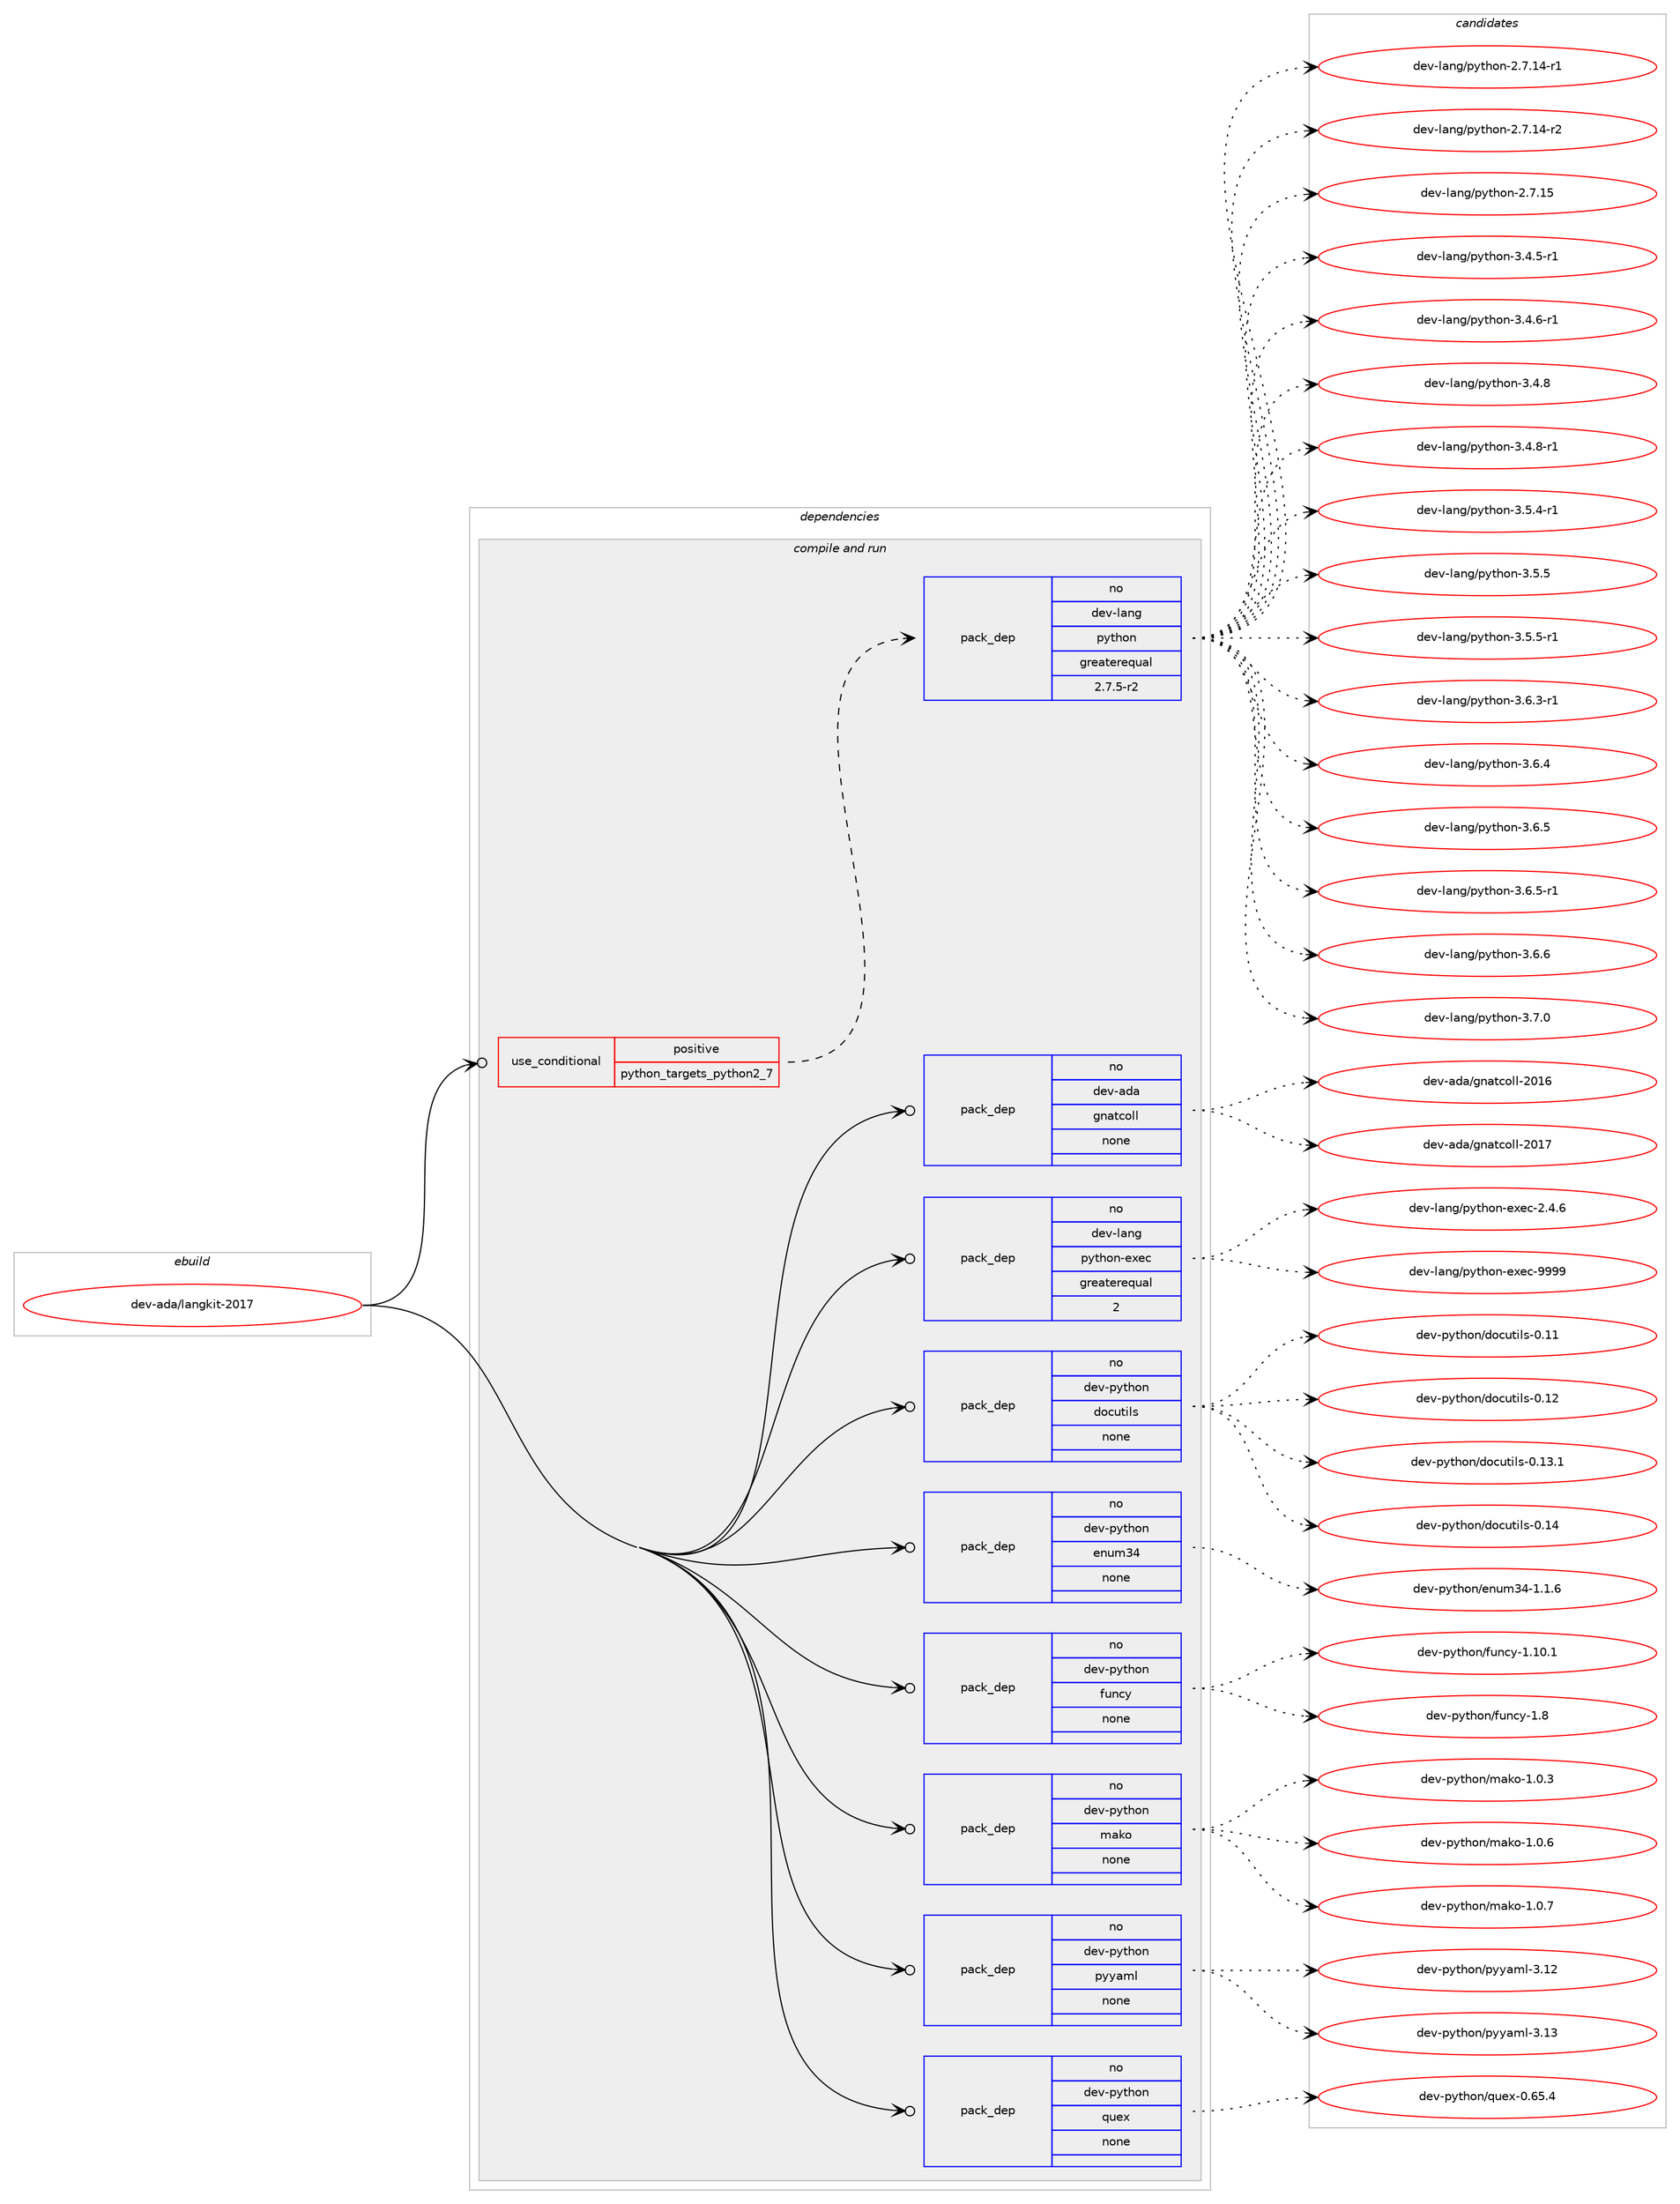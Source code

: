 digraph prolog {

# *************
# Graph options
# *************

newrank=true;
concentrate=true;
compound=true;
graph [rankdir=LR,fontname=Helvetica,fontsize=10,ranksep=1.5];#, ranksep=2.5, nodesep=0.2];
edge  [arrowhead=vee];
node  [fontname=Helvetica,fontsize=10];

# **********
# The ebuild
# **********

subgraph cluster_leftcol {
color=gray;
rank=same;
label=<<i>ebuild</i>>;
id [label="dev-ada/langkit-2017", color=red, width=4, href="../dev-ada/langkit-2017.svg"];
}

# ****************
# The dependencies
# ****************

subgraph cluster_midcol {
color=gray;
label=<<i>dependencies</i>>;
subgraph cluster_compile {
fillcolor="#eeeeee";
style=filled;
label=<<i>compile</i>>;
}
subgraph cluster_compileandrun {
fillcolor="#eeeeee";
style=filled;
label=<<i>compile and run</i>>;
subgraph cond538 {
dependency3298 [label=<<TABLE BORDER="0" CELLBORDER="1" CELLSPACING="0" CELLPADDING="4"><TR><TD ROWSPAN="3" CELLPADDING="10">use_conditional</TD></TR><TR><TD>positive</TD></TR><TR><TD>python_targets_python2_7</TD></TR></TABLE>>, shape=none, color=red];
subgraph pack2652 {
dependency3299 [label=<<TABLE BORDER="0" CELLBORDER="1" CELLSPACING="0" CELLPADDING="4" WIDTH="220"><TR><TD ROWSPAN="6" CELLPADDING="30">pack_dep</TD></TR><TR><TD WIDTH="110">no</TD></TR><TR><TD>dev-lang</TD></TR><TR><TD>python</TD></TR><TR><TD>greaterequal</TD></TR><TR><TD>2.7.5-r2</TD></TR></TABLE>>, shape=none, color=blue];
}
dependency3298:e -> dependency3299:w [weight=20,style="dashed",arrowhead="vee"];
}
id:e -> dependency3298:w [weight=20,style="solid",arrowhead="odotvee"];
subgraph pack2653 {
dependency3300 [label=<<TABLE BORDER="0" CELLBORDER="1" CELLSPACING="0" CELLPADDING="4" WIDTH="220"><TR><TD ROWSPAN="6" CELLPADDING="30">pack_dep</TD></TR><TR><TD WIDTH="110">no</TD></TR><TR><TD>dev-ada</TD></TR><TR><TD>gnatcoll</TD></TR><TR><TD>none</TD></TR><TR><TD></TD></TR></TABLE>>, shape=none, color=blue];
}
id:e -> dependency3300:w [weight=20,style="solid",arrowhead="odotvee"];
subgraph pack2654 {
dependency3301 [label=<<TABLE BORDER="0" CELLBORDER="1" CELLSPACING="0" CELLPADDING="4" WIDTH="220"><TR><TD ROWSPAN="6" CELLPADDING="30">pack_dep</TD></TR><TR><TD WIDTH="110">no</TD></TR><TR><TD>dev-lang</TD></TR><TR><TD>python-exec</TD></TR><TR><TD>greaterequal</TD></TR><TR><TD>2</TD></TR></TABLE>>, shape=none, color=blue];
}
id:e -> dependency3301:w [weight=20,style="solid",arrowhead="odotvee"];
subgraph pack2655 {
dependency3302 [label=<<TABLE BORDER="0" CELLBORDER="1" CELLSPACING="0" CELLPADDING="4" WIDTH="220"><TR><TD ROWSPAN="6" CELLPADDING="30">pack_dep</TD></TR><TR><TD WIDTH="110">no</TD></TR><TR><TD>dev-python</TD></TR><TR><TD>docutils</TD></TR><TR><TD>none</TD></TR><TR><TD></TD></TR></TABLE>>, shape=none, color=blue];
}
id:e -> dependency3302:w [weight=20,style="solid",arrowhead="odotvee"];
subgraph pack2656 {
dependency3303 [label=<<TABLE BORDER="0" CELLBORDER="1" CELLSPACING="0" CELLPADDING="4" WIDTH="220"><TR><TD ROWSPAN="6" CELLPADDING="30">pack_dep</TD></TR><TR><TD WIDTH="110">no</TD></TR><TR><TD>dev-python</TD></TR><TR><TD>enum34</TD></TR><TR><TD>none</TD></TR><TR><TD></TD></TR></TABLE>>, shape=none, color=blue];
}
id:e -> dependency3303:w [weight=20,style="solid",arrowhead="odotvee"];
subgraph pack2657 {
dependency3304 [label=<<TABLE BORDER="0" CELLBORDER="1" CELLSPACING="0" CELLPADDING="4" WIDTH="220"><TR><TD ROWSPAN="6" CELLPADDING="30">pack_dep</TD></TR><TR><TD WIDTH="110">no</TD></TR><TR><TD>dev-python</TD></TR><TR><TD>funcy</TD></TR><TR><TD>none</TD></TR><TR><TD></TD></TR></TABLE>>, shape=none, color=blue];
}
id:e -> dependency3304:w [weight=20,style="solid",arrowhead="odotvee"];
subgraph pack2658 {
dependency3305 [label=<<TABLE BORDER="0" CELLBORDER="1" CELLSPACING="0" CELLPADDING="4" WIDTH="220"><TR><TD ROWSPAN="6" CELLPADDING="30">pack_dep</TD></TR><TR><TD WIDTH="110">no</TD></TR><TR><TD>dev-python</TD></TR><TR><TD>mako</TD></TR><TR><TD>none</TD></TR><TR><TD></TD></TR></TABLE>>, shape=none, color=blue];
}
id:e -> dependency3305:w [weight=20,style="solid",arrowhead="odotvee"];
subgraph pack2659 {
dependency3306 [label=<<TABLE BORDER="0" CELLBORDER="1" CELLSPACING="0" CELLPADDING="4" WIDTH="220"><TR><TD ROWSPAN="6" CELLPADDING="30">pack_dep</TD></TR><TR><TD WIDTH="110">no</TD></TR><TR><TD>dev-python</TD></TR><TR><TD>pyyaml</TD></TR><TR><TD>none</TD></TR><TR><TD></TD></TR></TABLE>>, shape=none, color=blue];
}
id:e -> dependency3306:w [weight=20,style="solid",arrowhead="odotvee"];
subgraph pack2660 {
dependency3307 [label=<<TABLE BORDER="0" CELLBORDER="1" CELLSPACING="0" CELLPADDING="4" WIDTH="220"><TR><TD ROWSPAN="6" CELLPADDING="30">pack_dep</TD></TR><TR><TD WIDTH="110">no</TD></TR><TR><TD>dev-python</TD></TR><TR><TD>quex</TD></TR><TR><TD>none</TD></TR><TR><TD></TD></TR></TABLE>>, shape=none, color=blue];
}
id:e -> dependency3307:w [weight=20,style="solid",arrowhead="odotvee"];
}
subgraph cluster_run {
fillcolor="#eeeeee";
style=filled;
label=<<i>run</i>>;
}
}

# **************
# The candidates
# **************

subgraph cluster_choices {
rank=same;
color=gray;
label=<<i>candidates</i>>;

subgraph choice2652 {
color=black;
nodesep=1;
choice100101118451089711010347112121116104111110455046554649524511449 [label="dev-lang/python-2.7.14-r1", color=red, width=4,href="../dev-lang/python-2.7.14-r1.svg"];
choice100101118451089711010347112121116104111110455046554649524511450 [label="dev-lang/python-2.7.14-r2", color=red, width=4,href="../dev-lang/python-2.7.14-r2.svg"];
choice10010111845108971101034711212111610411111045504655464953 [label="dev-lang/python-2.7.15", color=red, width=4,href="../dev-lang/python-2.7.15.svg"];
choice1001011184510897110103471121211161041111104551465246534511449 [label="dev-lang/python-3.4.5-r1", color=red, width=4,href="../dev-lang/python-3.4.5-r1.svg"];
choice1001011184510897110103471121211161041111104551465246544511449 [label="dev-lang/python-3.4.6-r1", color=red, width=4,href="../dev-lang/python-3.4.6-r1.svg"];
choice100101118451089711010347112121116104111110455146524656 [label="dev-lang/python-3.4.8", color=red, width=4,href="../dev-lang/python-3.4.8.svg"];
choice1001011184510897110103471121211161041111104551465246564511449 [label="dev-lang/python-3.4.8-r1", color=red, width=4,href="../dev-lang/python-3.4.8-r1.svg"];
choice1001011184510897110103471121211161041111104551465346524511449 [label="dev-lang/python-3.5.4-r1", color=red, width=4,href="../dev-lang/python-3.5.4-r1.svg"];
choice100101118451089711010347112121116104111110455146534653 [label="dev-lang/python-3.5.5", color=red, width=4,href="../dev-lang/python-3.5.5.svg"];
choice1001011184510897110103471121211161041111104551465346534511449 [label="dev-lang/python-3.5.5-r1", color=red, width=4,href="../dev-lang/python-3.5.5-r1.svg"];
choice1001011184510897110103471121211161041111104551465446514511449 [label="dev-lang/python-3.6.3-r1", color=red, width=4,href="../dev-lang/python-3.6.3-r1.svg"];
choice100101118451089711010347112121116104111110455146544652 [label="dev-lang/python-3.6.4", color=red, width=4,href="../dev-lang/python-3.6.4.svg"];
choice100101118451089711010347112121116104111110455146544653 [label="dev-lang/python-3.6.5", color=red, width=4,href="../dev-lang/python-3.6.5.svg"];
choice1001011184510897110103471121211161041111104551465446534511449 [label="dev-lang/python-3.6.5-r1", color=red, width=4,href="../dev-lang/python-3.6.5-r1.svg"];
choice100101118451089711010347112121116104111110455146544654 [label="dev-lang/python-3.6.6", color=red, width=4,href="../dev-lang/python-3.6.6.svg"];
choice100101118451089711010347112121116104111110455146554648 [label="dev-lang/python-3.7.0", color=red, width=4,href="../dev-lang/python-3.7.0.svg"];
dependency3299:e -> choice100101118451089711010347112121116104111110455046554649524511449:w [style=dotted,weight="100"];
dependency3299:e -> choice100101118451089711010347112121116104111110455046554649524511450:w [style=dotted,weight="100"];
dependency3299:e -> choice10010111845108971101034711212111610411111045504655464953:w [style=dotted,weight="100"];
dependency3299:e -> choice1001011184510897110103471121211161041111104551465246534511449:w [style=dotted,weight="100"];
dependency3299:e -> choice1001011184510897110103471121211161041111104551465246544511449:w [style=dotted,weight="100"];
dependency3299:e -> choice100101118451089711010347112121116104111110455146524656:w [style=dotted,weight="100"];
dependency3299:e -> choice1001011184510897110103471121211161041111104551465246564511449:w [style=dotted,weight="100"];
dependency3299:e -> choice1001011184510897110103471121211161041111104551465346524511449:w [style=dotted,weight="100"];
dependency3299:e -> choice100101118451089711010347112121116104111110455146534653:w [style=dotted,weight="100"];
dependency3299:e -> choice1001011184510897110103471121211161041111104551465346534511449:w [style=dotted,weight="100"];
dependency3299:e -> choice1001011184510897110103471121211161041111104551465446514511449:w [style=dotted,weight="100"];
dependency3299:e -> choice100101118451089711010347112121116104111110455146544652:w [style=dotted,weight="100"];
dependency3299:e -> choice100101118451089711010347112121116104111110455146544653:w [style=dotted,weight="100"];
dependency3299:e -> choice1001011184510897110103471121211161041111104551465446534511449:w [style=dotted,weight="100"];
dependency3299:e -> choice100101118451089711010347112121116104111110455146544654:w [style=dotted,weight="100"];
dependency3299:e -> choice100101118451089711010347112121116104111110455146554648:w [style=dotted,weight="100"];
}
subgraph choice2653 {
color=black;
nodesep=1;
choice1001011184597100974710311097116991111081084550484954 [label="dev-ada/gnatcoll-2016", color=red, width=4,href="../dev-ada/gnatcoll-2016.svg"];
choice1001011184597100974710311097116991111081084550484955 [label="dev-ada/gnatcoll-2017", color=red, width=4,href="../dev-ada/gnatcoll-2017.svg"];
dependency3300:e -> choice1001011184597100974710311097116991111081084550484954:w [style=dotted,weight="100"];
dependency3300:e -> choice1001011184597100974710311097116991111081084550484955:w [style=dotted,weight="100"];
}
subgraph choice2654 {
color=black;
nodesep=1;
choice1001011184510897110103471121211161041111104510112010199455046524654 [label="dev-lang/python-exec-2.4.6", color=red, width=4,href="../dev-lang/python-exec-2.4.6.svg"];
choice10010111845108971101034711212111610411111045101120101994557575757 [label="dev-lang/python-exec-9999", color=red, width=4,href="../dev-lang/python-exec-9999.svg"];
dependency3301:e -> choice1001011184510897110103471121211161041111104510112010199455046524654:w [style=dotted,weight="100"];
dependency3301:e -> choice10010111845108971101034711212111610411111045101120101994557575757:w [style=dotted,weight="100"];
}
subgraph choice2655 {
color=black;
nodesep=1;
choice1001011184511212111610411111047100111991171161051081154548464949 [label="dev-python/docutils-0.11", color=red, width=4,href="../dev-python/docutils-0.11.svg"];
choice1001011184511212111610411111047100111991171161051081154548464950 [label="dev-python/docutils-0.12", color=red, width=4,href="../dev-python/docutils-0.12.svg"];
choice10010111845112121116104111110471001119911711610510811545484649514649 [label="dev-python/docutils-0.13.1", color=red, width=4,href="../dev-python/docutils-0.13.1.svg"];
choice1001011184511212111610411111047100111991171161051081154548464952 [label="dev-python/docutils-0.14", color=red, width=4,href="../dev-python/docutils-0.14.svg"];
dependency3302:e -> choice1001011184511212111610411111047100111991171161051081154548464949:w [style=dotted,weight="100"];
dependency3302:e -> choice1001011184511212111610411111047100111991171161051081154548464950:w [style=dotted,weight="100"];
dependency3302:e -> choice10010111845112121116104111110471001119911711610510811545484649514649:w [style=dotted,weight="100"];
dependency3302:e -> choice1001011184511212111610411111047100111991171161051081154548464952:w [style=dotted,weight="100"];
}
subgraph choice2656 {
color=black;
nodesep=1;
choice10010111845112121116104111110471011101171095152454946494654 [label="dev-python/enum34-1.1.6", color=red, width=4,href="../dev-python/enum34-1.1.6.svg"];
dependency3303:e -> choice10010111845112121116104111110471011101171095152454946494654:w [style=dotted,weight="100"];
}
subgraph choice2657 {
color=black;
nodesep=1;
choice10010111845112121116104111110471021171109912145494649484649 [label="dev-python/funcy-1.10.1", color=red, width=4,href="../dev-python/funcy-1.10.1.svg"];
choice10010111845112121116104111110471021171109912145494656 [label="dev-python/funcy-1.8", color=red, width=4,href="../dev-python/funcy-1.8.svg"];
dependency3304:e -> choice10010111845112121116104111110471021171109912145494649484649:w [style=dotted,weight="100"];
dependency3304:e -> choice10010111845112121116104111110471021171109912145494656:w [style=dotted,weight="100"];
}
subgraph choice2658 {
color=black;
nodesep=1;
choice100101118451121211161041111104710997107111454946484651 [label="dev-python/mako-1.0.3", color=red, width=4,href="../dev-python/mako-1.0.3.svg"];
choice100101118451121211161041111104710997107111454946484654 [label="dev-python/mako-1.0.6", color=red, width=4,href="../dev-python/mako-1.0.6.svg"];
choice100101118451121211161041111104710997107111454946484655 [label="dev-python/mako-1.0.7", color=red, width=4,href="../dev-python/mako-1.0.7.svg"];
dependency3305:e -> choice100101118451121211161041111104710997107111454946484651:w [style=dotted,weight="100"];
dependency3305:e -> choice100101118451121211161041111104710997107111454946484654:w [style=dotted,weight="100"];
dependency3305:e -> choice100101118451121211161041111104710997107111454946484655:w [style=dotted,weight="100"];
}
subgraph choice2659 {
color=black;
nodesep=1;
choice1001011184511212111610411111047112121121971091084551464950 [label="dev-python/pyyaml-3.12", color=red, width=4,href="../dev-python/pyyaml-3.12.svg"];
choice1001011184511212111610411111047112121121971091084551464951 [label="dev-python/pyyaml-3.13", color=red, width=4,href="../dev-python/pyyaml-3.13.svg"];
dependency3306:e -> choice1001011184511212111610411111047112121121971091084551464950:w [style=dotted,weight="100"];
dependency3306:e -> choice1001011184511212111610411111047112121121971091084551464951:w [style=dotted,weight="100"];
}
subgraph choice2660 {
color=black;
nodesep=1;
choice100101118451121211161041111104711311710112045484654534652 [label="dev-python/quex-0.65.4", color=red, width=4,href="../dev-python/quex-0.65.4.svg"];
dependency3307:e -> choice100101118451121211161041111104711311710112045484654534652:w [style=dotted,weight="100"];
}
}

}
